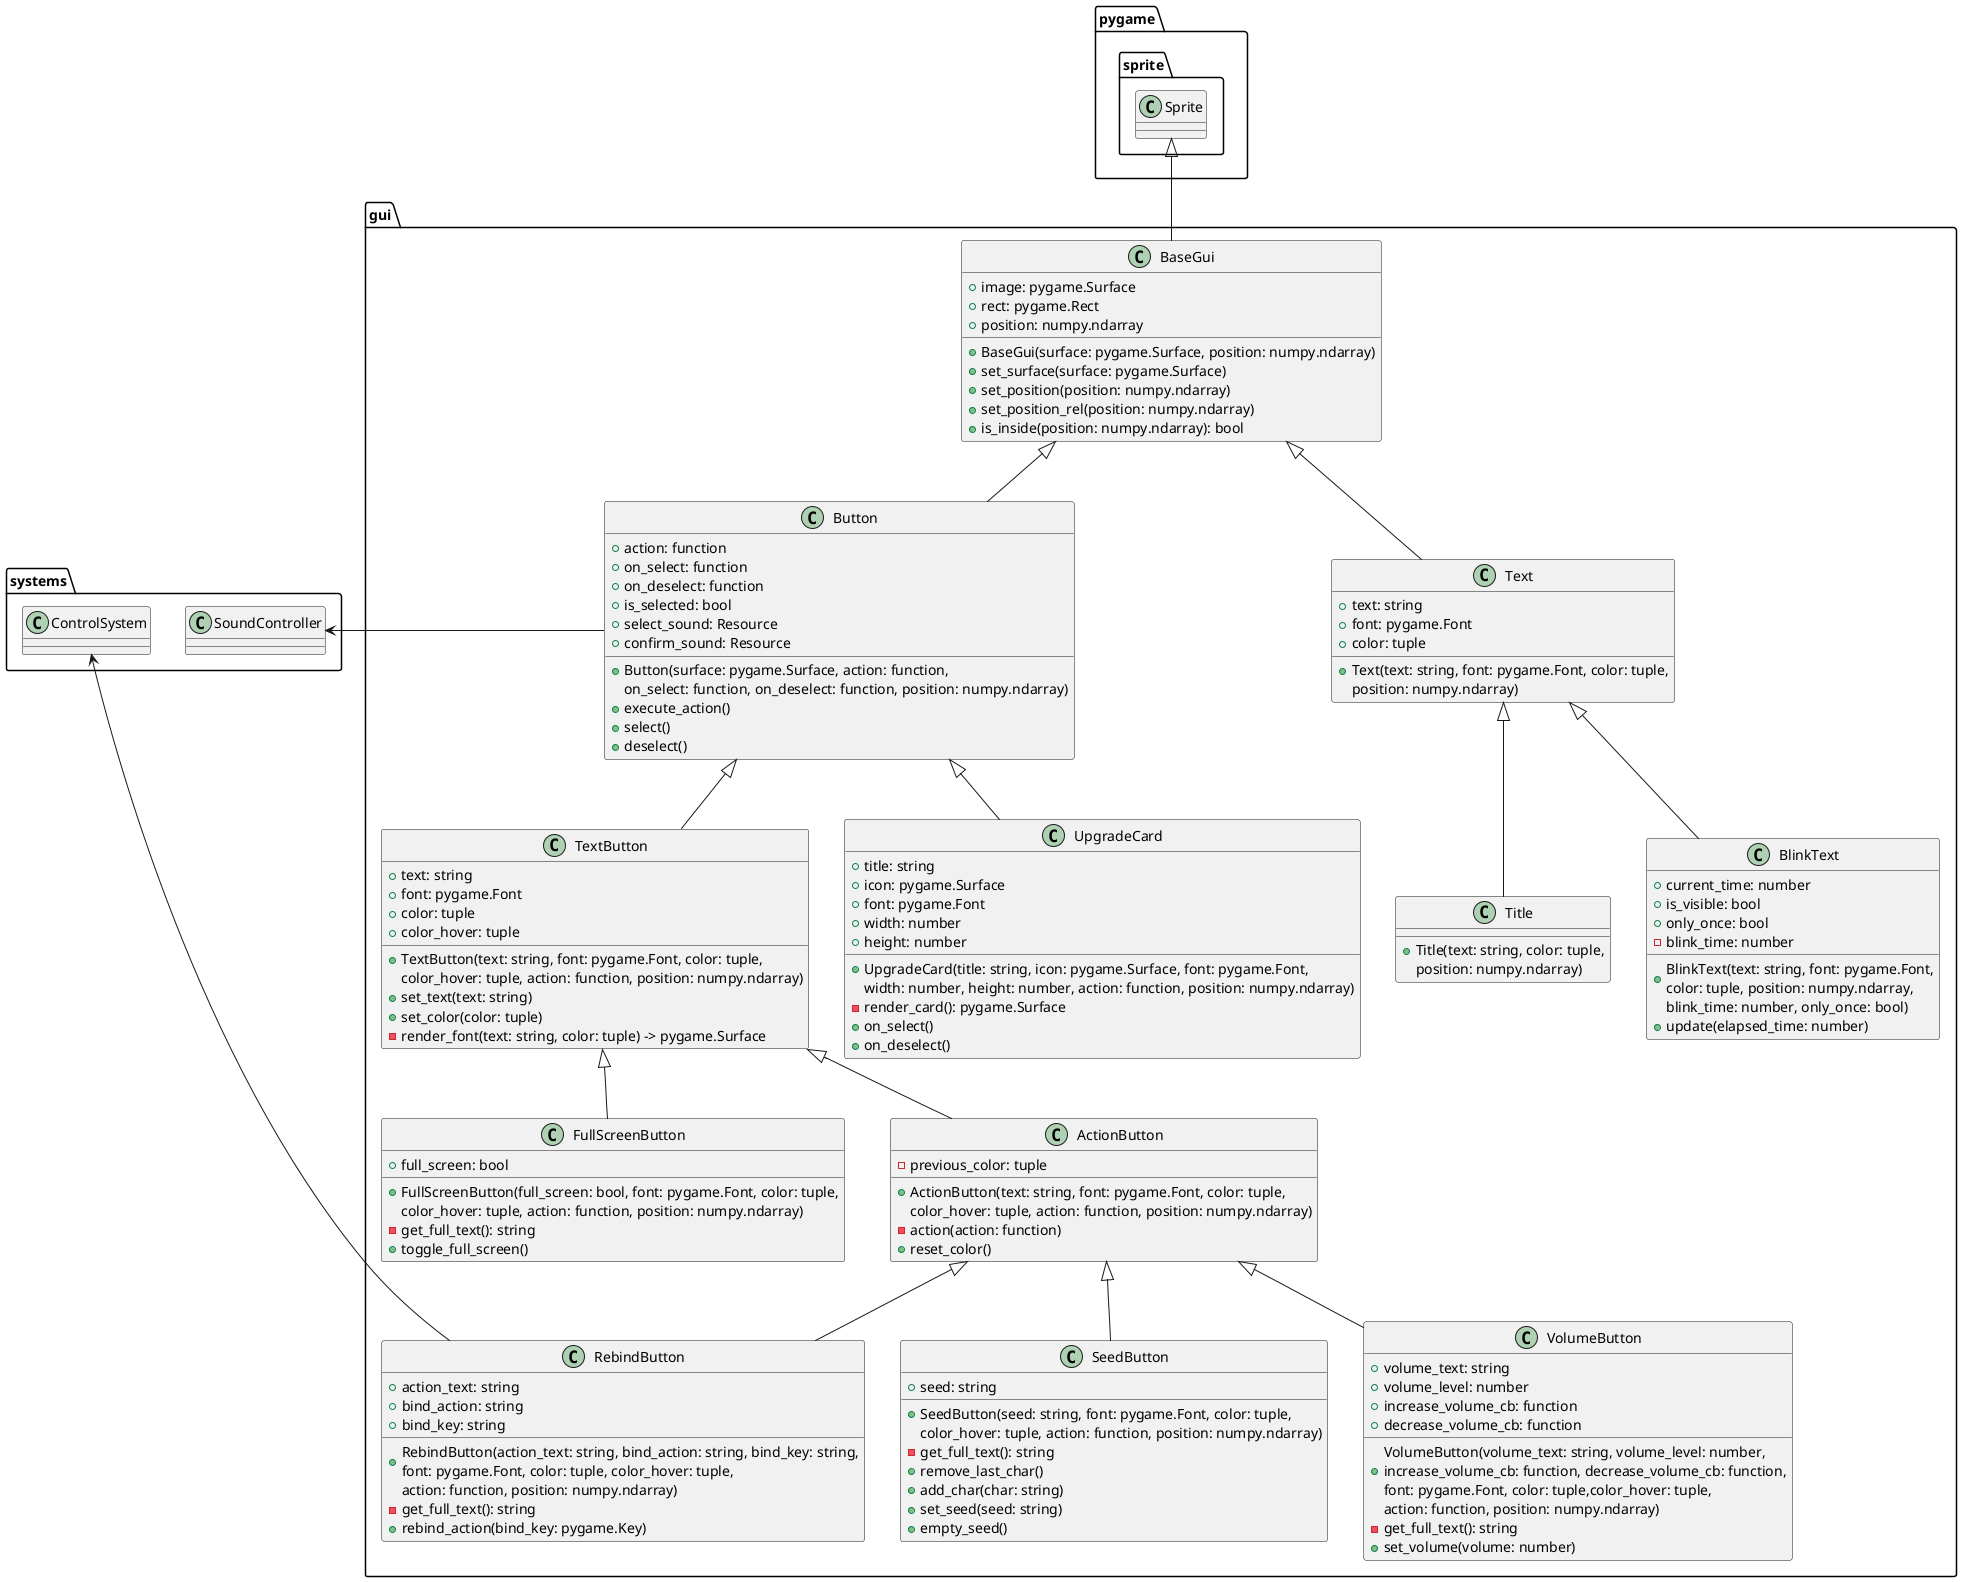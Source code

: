 @startuml gui

class gui.BaseGui extends pygame.sprite.Sprite {
	+ image: pygame.Surface
	+ rect: pygame.Rect
	+ position: numpy.ndarray

	+ BaseGui(surface: pygame.Surface, position: numpy.ndarray)
	+ set_surface(surface: pygame.Surface)
	+ set_position(position: numpy.ndarray)
	+ set_position_rel(position: numpy.ndarray)
	+ is_inside(position: numpy.ndarray): bool
}

class gui.Button extends gui.BaseGui {
	+ action: function
	+ on_select: function
	+ on_deselect: function
	+ is_selected: bool
	+ select_sound: Resource
	+ confirm_sound: Resource

	+ Button(surface: pygame.Surface, action: function,
	on_select: function, on_deselect: function, position: numpy.ndarray)
	+ execute_action()
	+ select()
	+ deselect()
}

class gui.TextButton extends gui.Button {
	+ text: string
	+ font: pygame.Font
	+ color: tuple
	+ color_hover: tuple

	+ TextButton(text: string, font: pygame.Font, color: tuple,
	color_hover: tuple, action: function, position: numpy.ndarray)
	+ set_text(text: string)
	+ set_color(color: tuple)
	- render_font(text: string, color: tuple) -> pygame.Surface
}

class gui.Text extends gui.BaseGui {
	+ Text(text: string, font: pygame.Font, color: tuple, 
	position: numpy.ndarray)
	+ text: string
	+ font: pygame.Font
	+ color: tuple
}

class gui.Title extends gui.Text {
	+ Title(text: string, color: tuple,
	position: numpy.ndarray)
}

class gui.BlinkText extends gui.Text {
	+ current_time: number
	+ is_visible: bool
	+ only_once: bool
	- blink_time: number

	+ BlinkText(text: string, font: pygame.Font,\ncolor: tuple, position: numpy.ndarray,
	blink_time: number, only_once: bool)
	+ update(elapsed_time: number)
}

class gui.FullScreenButton extends gui.TextButton {
	+ full_screen: bool

	+ FullScreenButton(full_screen: bool, font: pygame.Font, color: tuple,
	color_hover: tuple, action: function, position: numpy.ndarray)
	- get_full_text(): string
	+ toggle_full_screen()
}

class gui.ActionButton extends gui.TextButton {
	- previous_color: tuple

	+ ActionButton(text: string, font: pygame.Font, color: tuple,
	color_hover: tuple, action: function, position: numpy.ndarray)
	- action(action: function)
	+ reset_color()
}

class gui.RebindButton extends gui.ActionButton {
	+ action_text: string
	+ bind_action: string
	+ bind_key: string

	+ RebindButton(action_text: string, bind_action: string, bind_key: string,\nfont: pygame.Font, color: tuple, color_hover: tuple,
	action: function, position: numpy.ndarray)
	- get_full_text(): string
	+ rebind_action(bind_key: pygame.Key)
}

class gui.SeedButton extends gui.ActionButton {
	+ seed: string

	+ SeedButton(seed: string, font: pygame.Font, color: tuple,
	color_hover: tuple, action: function, position: numpy.ndarray)
	- get_full_text(): string
	+ remove_last_char()
	+ add_char(char: string)
	+ set_seed(seed: string)
	+ empty_seed()
}

class gui.VolumeButton extends gui.ActionButton {
	+ volume_text: string
	+ volume_level: number
	+ increase_volume_cb: function
	+ decrease_volume_cb: function

	+ VolumeButton(volume_text: string, volume_level: number,\nincrease_volume_cb: function, decrease_volume_cb: function,\nfont: pygame.Font, color: tuple,color_hover: tuple,
	action: function, position: numpy.ndarray)
	- get_full_text(): string
	+ set_volume(volume: number)
}

class gui.UpgradeCard extends gui.Button {
	+ title: string
	+ icon: pygame.Surface
	+ font: pygame.Font
	+ width: number
	+ height: number

	+ UpgradeCard(title: string, icon: pygame.Surface, font: pygame.Font,
	width: number, height: number, action: function, position: numpy.ndarray)
	- render_card(): pygame.Surface
	+ on_select()
	+ on_deselect()
}

gui.Button -left-> systems.SoundController
gui.RebindButton -left-> systems.ControlSystem


@enduml
